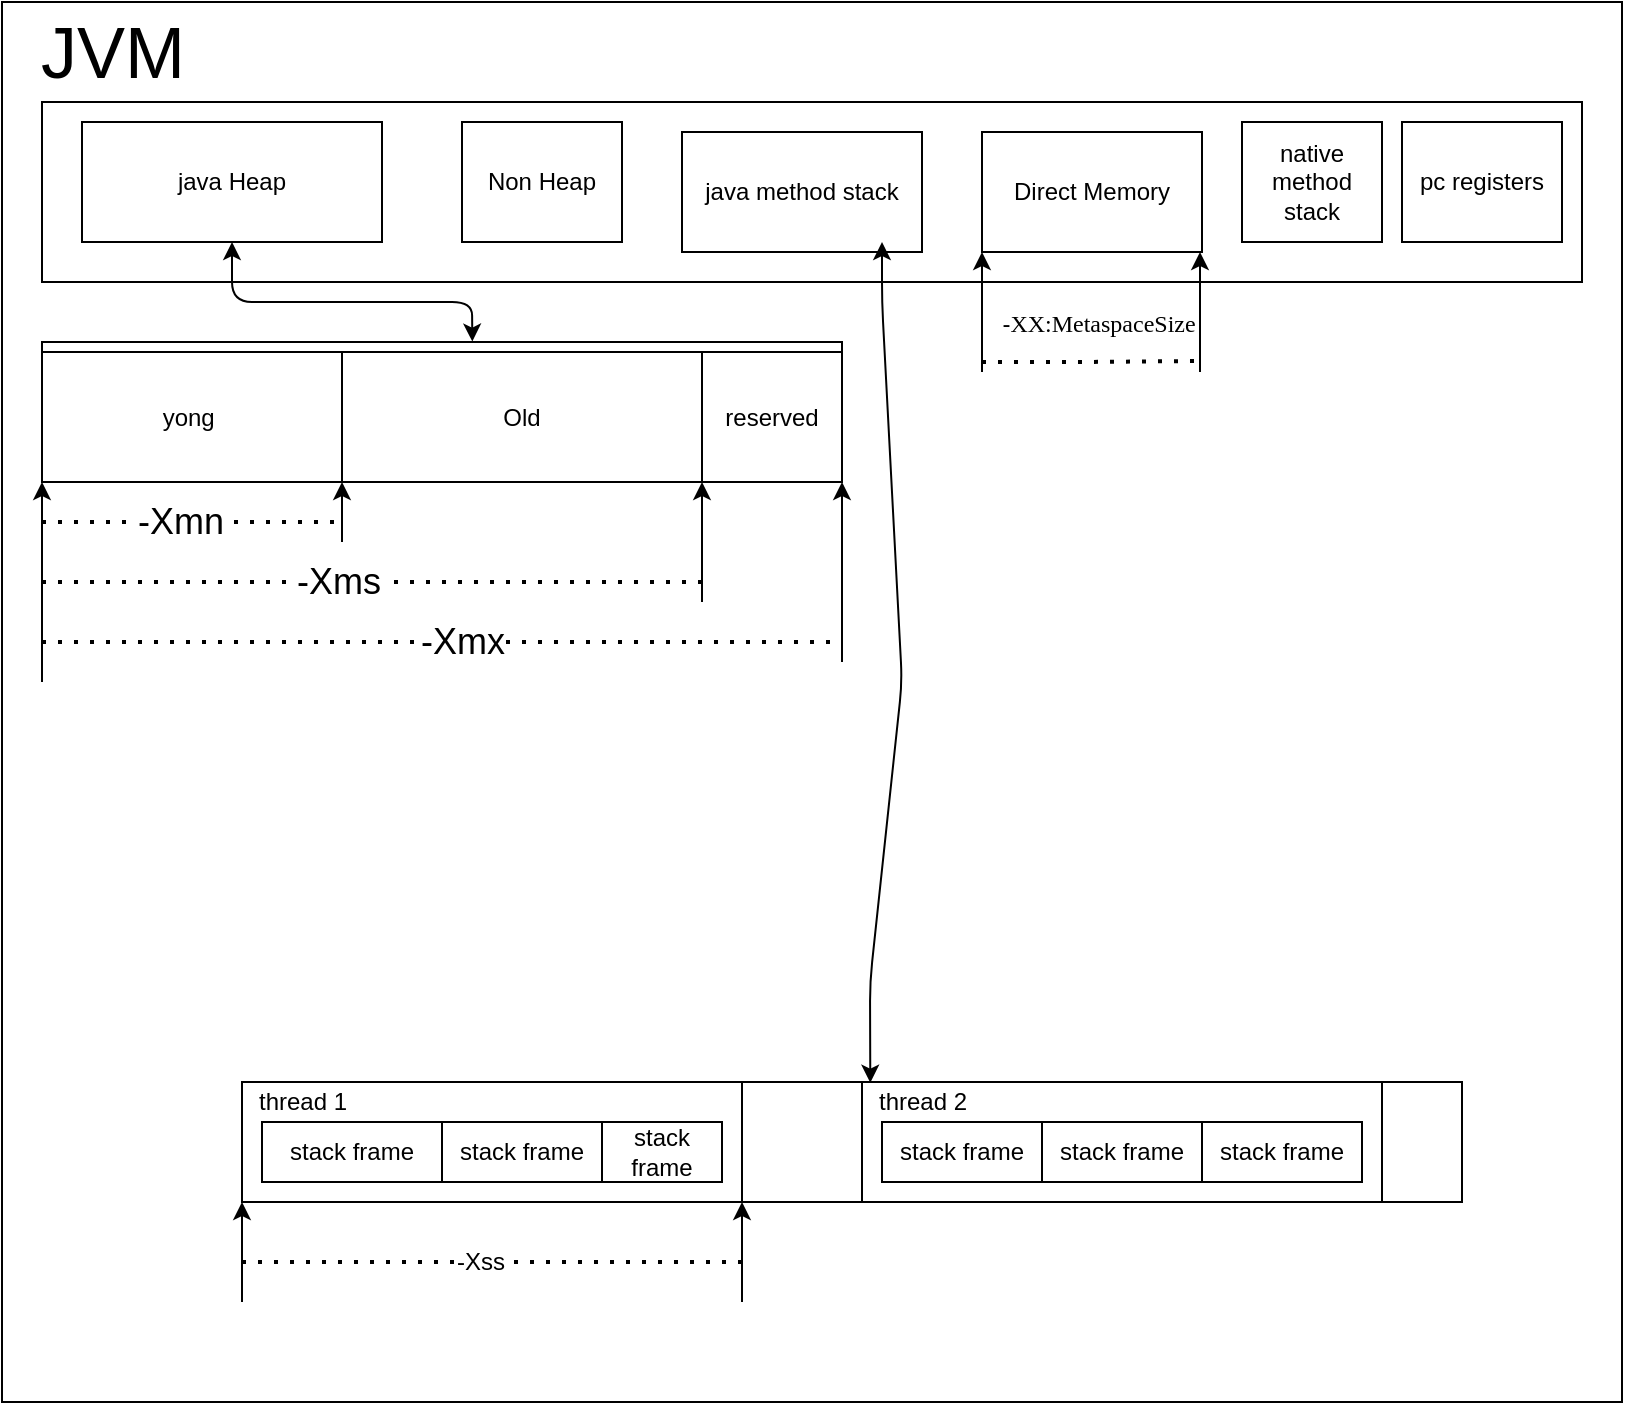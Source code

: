 <mxfile version="14.1.8" type="github">
  <diagram id="HMHWYEoRDYEV77XnEjbr" name="Page-1">
    <mxGraphModel dx="1278" dy="548" grid="1" gridSize="10" guides="1" tooltips="1" connect="1" arrows="1" fold="1" page="1" pageScale="1" pageWidth="850" pageHeight="1100" math="0" shadow="0">
      <root>
        <mxCell id="0" />
        <mxCell id="1" parent="0" />
        <mxCell id="Bd0iO2E9fn0XYFr_jrLQ-27" value="" style="rounded=0;whiteSpace=wrap;html=1;" parent="1" vertex="1">
          <mxGeometry x="30" y="300" width="300" height="120" as="geometry" />
        </mxCell>
        <mxCell id="Bd0iO2E9fn0XYFr_jrLQ-26" value="" style="rounded=0;whiteSpace=wrap;html=1;" parent="1" vertex="1">
          <mxGeometry x="30" y="310" width="310" height="120" as="geometry" />
        </mxCell>
        <mxCell id="Bd0iO2E9fn0XYFr_jrLQ-1" value="" style="rounded=0;whiteSpace=wrap;html=1;" parent="1" vertex="1">
          <mxGeometry x="20" y="190" width="810" height="700" as="geometry" />
        </mxCell>
        <mxCell id="Bd0iO2E9fn0XYFr_jrLQ-2" value="&lt;font style=&quot;font-size: 36px&quot;&gt;JVM&lt;/font&gt;" style="text;html=1;resizable=0;autosize=1;align=center;verticalAlign=middle;points=[];fillColor=none;strokeColor=none;rounded=0;" parent="1" vertex="1">
          <mxGeometry x="30" y="200" width="90" height="30" as="geometry" />
        </mxCell>
        <mxCell id="Bd0iO2E9fn0XYFr_jrLQ-40" value="" style="rounded=0;whiteSpace=wrap;html=1;" parent="1" vertex="1">
          <mxGeometry x="40" y="240" width="770" height="90" as="geometry" />
        </mxCell>
        <mxCell id="Bd0iO2E9fn0XYFr_jrLQ-41" value="java Heap" style="rounded=0;whiteSpace=wrap;html=1;" parent="1" vertex="1">
          <mxGeometry x="60" y="250" width="150" height="60" as="geometry" />
        </mxCell>
        <mxCell id="Bd0iO2E9fn0XYFr_jrLQ-42" value="Non Heap" style="rounded=0;whiteSpace=wrap;html=1;" parent="1" vertex="1">
          <mxGeometry x="250" y="250" width="80" height="60" as="geometry" />
        </mxCell>
        <mxCell id="Bd0iO2E9fn0XYFr_jrLQ-43" value="java method stack" style="rounded=0;whiteSpace=wrap;html=1;" parent="1" vertex="1">
          <mxGeometry x="360" y="255" width="120" height="60" as="geometry" />
        </mxCell>
        <mxCell id="Bd0iO2E9fn0XYFr_jrLQ-44" value="native method stack" style="rounded=0;whiteSpace=wrap;html=1;" parent="1" vertex="1">
          <mxGeometry x="640" y="250" width="70" height="60" as="geometry" />
        </mxCell>
        <mxCell id="Bd0iO2E9fn0XYFr_jrLQ-45" value="pc registers" style="rounded=0;whiteSpace=wrap;html=1;" parent="1" vertex="1">
          <mxGeometry x="720" y="250" width="80" height="60" as="geometry" />
        </mxCell>
        <mxCell id="Bd0iO2E9fn0XYFr_jrLQ-46" value="" style="rounded=0;whiteSpace=wrap;html=1;" parent="1" vertex="1">
          <mxGeometry x="40" y="360" width="400" height="70" as="geometry" />
        </mxCell>
        <mxCell id="Bd0iO2E9fn0XYFr_jrLQ-49" value="yong&amp;nbsp;" style="rounded=0;whiteSpace=wrap;html=1;" parent="1" vertex="1">
          <mxGeometry x="40" y="365" width="150" height="65" as="geometry" />
        </mxCell>
        <mxCell id="Bd0iO2E9fn0XYFr_jrLQ-50" value="Old" style="rounded=0;whiteSpace=wrap;html=1;" parent="1" vertex="1">
          <mxGeometry x="190" y="365" width="180" height="65" as="geometry" />
        </mxCell>
        <mxCell id="Bd0iO2E9fn0XYFr_jrLQ-56" value="" style="endArrow=none;dashed=1;html=1;dashPattern=1 3;strokeWidth=2;" parent="1" edge="1">
          <mxGeometry width="50" height="50" relative="1" as="geometry">
            <mxPoint x="40" y="510" as="sourcePoint" />
            <mxPoint x="440" y="510" as="targetPoint" />
          </mxGeometry>
        </mxCell>
        <mxCell id="Bd0iO2E9fn0XYFr_jrLQ-61" value="&lt;font style=&quot;font-size: 18px&quot;&gt;-Xmx&lt;/font&gt;" style="edgeLabel;html=1;align=center;verticalAlign=middle;resizable=0;points=[];" parent="Bd0iO2E9fn0XYFr_jrLQ-56" vertex="1" connectable="0">
          <mxGeometry x="-0.143" y="-1" relative="1" as="geometry">
            <mxPoint x="38.67" y="-1" as="offset" />
          </mxGeometry>
        </mxCell>
        <mxCell id="Bd0iO2E9fn0XYFr_jrLQ-57" value="" style="endArrow=none;dashed=1;html=1;dashPattern=1 3;strokeWidth=2;" parent="1" edge="1">
          <mxGeometry width="50" height="50" relative="1" as="geometry">
            <mxPoint x="40" y="480" as="sourcePoint" />
            <mxPoint x="370" y="480" as="targetPoint" />
          </mxGeometry>
        </mxCell>
        <mxCell id="Bd0iO2E9fn0XYFr_jrLQ-59" value="&lt;font style=&quot;font-size: 18px&quot;&gt;-Xms&lt;/font&gt;" style="edgeLabel;html=1;align=center;verticalAlign=middle;resizable=0;points=[];" parent="Bd0iO2E9fn0XYFr_jrLQ-57" vertex="1" connectable="0">
          <mxGeometry x="-0.103" y="-3" relative="1" as="geometry">
            <mxPoint y="-3" as="offset" />
          </mxGeometry>
        </mxCell>
        <mxCell id="Bd0iO2E9fn0XYFr_jrLQ-63" value="" style="endArrow=none;dashed=1;html=1;dashPattern=1 3;strokeWidth=2;" parent="1" edge="1">
          <mxGeometry width="50" height="50" relative="1" as="geometry">
            <mxPoint x="40" y="450" as="sourcePoint" />
            <mxPoint x="190" y="450" as="targetPoint" />
          </mxGeometry>
        </mxCell>
        <mxCell id="Bd0iO2E9fn0XYFr_jrLQ-64" value="&lt;font style=&quot;font-size: 18px&quot;&gt;-Xmn&lt;/font&gt;" style="edgeLabel;html=1;align=center;verticalAlign=middle;resizable=0;points=[];" parent="Bd0iO2E9fn0XYFr_jrLQ-63" vertex="1" connectable="0">
          <mxGeometry x="-0.103" y="-3" relative="1" as="geometry">
            <mxPoint x="1" y="-3" as="offset" />
          </mxGeometry>
        </mxCell>
        <mxCell id="Bd0iO2E9fn0XYFr_jrLQ-65" value="" style="endArrow=classic;html=1;entryX=0;entryY=1;entryDx=0;entryDy=0;" parent="1" target="Bd0iO2E9fn0XYFr_jrLQ-46" edge="1">
          <mxGeometry width="50" height="50" relative="1" as="geometry">
            <mxPoint x="40" y="530" as="sourcePoint" />
            <mxPoint x="100" y="525" as="targetPoint" />
          </mxGeometry>
        </mxCell>
        <mxCell id="Bd0iO2E9fn0XYFr_jrLQ-66" value="" style="endArrow=classic;html=1;" parent="1" edge="1">
          <mxGeometry width="50" height="50" relative="1" as="geometry">
            <mxPoint x="440" y="520" as="sourcePoint" />
            <mxPoint x="440" y="430" as="targetPoint" />
          </mxGeometry>
        </mxCell>
        <mxCell id="Bd0iO2E9fn0XYFr_jrLQ-67" value="" style="endArrow=classic;html=1;" parent="1" edge="1">
          <mxGeometry width="50" height="50" relative="1" as="geometry">
            <mxPoint x="370" y="490" as="sourcePoint" />
            <mxPoint x="370" y="430" as="targetPoint" />
          </mxGeometry>
        </mxCell>
        <mxCell id="Bd0iO2E9fn0XYFr_jrLQ-68" value="" style="endArrow=classic;html=1;entryX=0;entryY=1;entryDx=0;entryDy=0;" parent="1" target="Bd0iO2E9fn0XYFr_jrLQ-50" edge="1">
          <mxGeometry width="50" height="50" relative="1" as="geometry">
            <mxPoint x="190" y="460" as="sourcePoint" />
            <mxPoint x="190" y="420" as="targetPoint" />
          </mxGeometry>
        </mxCell>
        <mxCell id="Bd0iO2E9fn0XYFr_jrLQ-74" value="" style="endArrow=classic;startArrow=classic;html=1;entryX=0.5;entryY=1;entryDx=0;entryDy=0;exitX=0.362;exitY=-0.08;exitDx=0;exitDy=0;exitPerimeter=0;" parent="1" source="Bd0iO2E9fn0XYFr_jrLQ-50" target="Bd0iO2E9fn0XYFr_jrLQ-41" edge="1">
          <mxGeometry width="50" height="50" relative="1" as="geometry">
            <mxPoint x="516.5" y="623" as="sourcePoint" />
            <mxPoint x="270" y="320" as="targetPoint" />
            <Array as="points">
              <mxPoint x="255" y="340" />
              <mxPoint x="190" y="340" />
              <mxPoint x="135" y="340" />
            </Array>
          </mxGeometry>
        </mxCell>
        <mxCell id="Bd0iO2E9fn0XYFr_jrLQ-76" value="Direct Memory" style="rounded=0;whiteSpace=wrap;html=1;" parent="1" vertex="1">
          <mxGeometry x="510" y="255" width="110" height="60" as="geometry" />
        </mxCell>
        <mxCell id="Bd0iO2E9fn0XYFr_jrLQ-77" value="" style="endArrow=classic;html=1;entryX=0;entryY=1;entryDx=0;entryDy=0;" parent="1" edge="1">
          <mxGeometry width="50" height="50" relative="1" as="geometry">
            <mxPoint x="510" y="375" as="sourcePoint" />
            <mxPoint x="510" y="315" as="targetPoint" />
          </mxGeometry>
        </mxCell>
        <mxCell id="Bd0iO2E9fn0XYFr_jrLQ-78" value="" style="endArrow=classic;html=1;entryX=0;entryY=1;entryDx=0;entryDy=0;" parent="1" edge="1">
          <mxGeometry width="50" height="50" relative="1" as="geometry">
            <mxPoint x="619" y="375" as="sourcePoint" />
            <mxPoint x="619" y="315" as="targetPoint" />
            <Array as="points">
              <mxPoint x="619" y="365" />
            </Array>
          </mxGeometry>
        </mxCell>
        <mxCell id="Bd0iO2E9fn0XYFr_jrLQ-79" value="" style="endArrow=none;dashed=1;html=1;dashPattern=1 3;strokeWidth=2;" parent="1" edge="1">
          <mxGeometry width="50" height="50" relative="1" as="geometry">
            <mxPoint x="510" y="370" as="sourcePoint" />
            <mxPoint x="620" y="369.5" as="targetPoint" />
            <Array as="points">
              <mxPoint x="560" y="370" />
            </Array>
          </mxGeometry>
        </mxCell>
        <mxCell id="Bd0iO2E9fn0XYFr_jrLQ-80" value="&lt;font&gt;&lt;font style=&quot;font-size: 12px&quot;&gt;-&lt;span style=&quot;background-color: rgba(0 , 0 , 0 , 0) ; font-family: &amp;#34;microsoft yahei&amp;#34; , &amp;#34;stxihei&amp;#34; ; text-align: left&quot;&gt;XX:MetaspaceSize&lt;/span&gt;&lt;/font&gt;&lt;br&gt;&lt;/font&gt;" style="edgeLabel;html=1;align=center;verticalAlign=middle;resizable=0;points=[];" parent="Bd0iO2E9fn0XYFr_jrLQ-79" vertex="1" connectable="0">
          <mxGeometry x="-0.143" y="-1" relative="1" as="geometry">
            <mxPoint x="11" y="-20.5" as="offset" />
          </mxGeometry>
        </mxCell>
        <mxCell id="Bd0iO2E9fn0XYFr_jrLQ-81" value="" style="rounded=0;whiteSpace=wrap;html=1;" parent="1" vertex="1">
          <mxGeometry x="140" y="730" width="610" height="60" as="geometry" />
        </mxCell>
        <mxCell id="Bd0iO2E9fn0XYFr_jrLQ-82" value="" style="endArrow=classic;startArrow=classic;html=1;exitX=0.515;exitY=0.006;exitDx=0;exitDy=0;exitPerimeter=0;" parent="1" source="Bd0iO2E9fn0XYFr_jrLQ-81" edge="1">
          <mxGeometry width="50" height="50" relative="1" as="geometry">
            <mxPoint x="510" y="580" as="sourcePoint" />
            <mxPoint x="460" y="310" as="targetPoint" />
            <Array as="points">
              <mxPoint x="454" y="680" />
              <mxPoint x="470" y="530" />
              <mxPoint x="460" y="340" />
              <mxPoint x="460" y="310" />
            </Array>
          </mxGeometry>
        </mxCell>
        <mxCell id="Bd0iO2E9fn0XYFr_jrLQ-83" value="" style="rounded=0;whiteSpace=wrap;html=1;" parent="1" vertex="1">
          <mxGeometry x="140" y="730" width="250" height="60" as="geometry" />
        </mxCell>
        <mxCell id="Bd0iO2E9fn0XYFr_jrLQ-86" value="reserved" style="rounded=0;whiteSpace=wrap;html=1;" parent="1" vertex="1">
          <mxGeometry x="370" y="365" width="70" height="65" as="geometry" />
        </mxCell>
        <mxCell id="Bd0iO2E9fn0XYFr_jrLQ-88" value="" style="rounded=0;whiteSpace=wrap;html=1;" parent="1" vertex="1">
          <mxGeometry x="450" y="730" width="260" height="60" as="geometry" />
        </mxCell>
        <mxCell id="Bd0iO2E9fn0XYFr_jrLQ-89" value="&lt;font style=&quot;font-size: 12px&quot;&gt;thread 1&lt;br&gt;&lt;/font&gt;" style="text;html=1;resizable=0;autosize=1;align=center;verticalAlign=middle;points=[];fillColor=none;strokeColor=none;rounded=0;" parent="1" vertex="1">
          <mxGeometry x="140" y="730" width="60" height="20" as="geometry" />
        </mxCell>
        <mxCell id="Bd0iO2E9fn0XYFr_jrLQ-90" value="&lt;font style=&quot;font-size: 12px&quot;&gt;thread 2&lt;br&gt;&lt;/font&gt;" style="text;html=1;resizable=0;autosize=1;align=center;verticalAlign=middle;points=[];fillColor=none;strokeColor=none;rounded=0;" parent="1" vertex="1">
          <mxGeometry x="450" y="730" width="60" height="20" as="geometry" />
        </mxCell>
        <mxCell id="Bd0iO2E9fn0XYFr_jrLQ-91" value="stack frame" style="rounded=0;whiteSpace=wrap;html=1;" parent="1" vertex="1">
          <mxGeometry x="150" y="750" width="90" height="30" as="geometry" />
        </mxCell>
        <mxCell id="Bd0iO2E9fn0XYFr_jrLQ-92" value="stack frame" style="rounded=0;whiteSpace=wrap;html=1;" parent="1" vertex="1">
          <mxGeometry x="240" y="750" width="80" height="30" as="geometry" />
        </mxCell>
        <mxCell id="Bd0iO2E9fn0XYFr_jrLQ-93" value="stack frame" style="rounded=0;whiteSpace=wrap;html=1;" parent="1" vertex="1">
          <mxGeometry x="320" y="750" width="60" height="30" as="geometry" />
        </mxCell>
        <mxCell id="Bd0iO2E9fn0XYFr_jrLQ-94" value="stack frame" style="rounded=0;whiteSpace=wrap;html=1;" parent="1" vertex="1">
          <mxGeometry x="460" y="750" width="80" height="30" as="geometry" />
        </mxCell>
        <mxCell id="Bd0iO2E9fn0XYFr_jrLQ-95" value="stack frame" style="rounded=0;whiteSpace=wrap;html=1;" parent="1" vertex="1">
          <mxGeometry x="540" y="750" width="80" height="30" as="geometry" />
        </mxCell>
        <mxCell id="Bd0iO2E9fn0XYFr_jrLQ-97" value="stack frame" style="rounded=0;whiteSpace=wrap;html=1;" parent="1" vertex="1">
          <mxGeometry x="620" y="750" width="80" height="30" as="geometry" />
        </mxCell>
        <mxCell id="Bd0iO2E9fn0XYFr_jrLQ-98" value="" style="endArrow=classic;html=1;entryX=0;entryY=1;entryDx=0;entryDy=0;" parent="1" edge="1">
          <mxGeometry width="50" height="50" relative="1" as="geometry">
            <mxPoint x="140" y="840" as="sourcePoint" />
            <mxPoint x="140" y="790" as="targetPoint" />
          </mxGeometry>
        </mxCell>
        <mxCell id="Bd0iO2E9fn0XYFr_jrLQ-99" value="" style="endArrow=classic;html=1;entryX=0;entryY=1;entryDx=0;entryDy=0;" parent="1" edge="1">
          <mxGeometry width="50" height="50" relative="1" as="geometry">
            <mxPoint x="390" y="840" as="sourcePoint" />
            <mxPoint x="390" y="790" as="targetPoint" />
          </mxGeometry>
        </mxCell>
        <mxCell id="Bd0iO2E9fn0XYFr_jrLQ-100" value="" style="endArrow=none;dashed=1;html=1;dashPattern=1 3;strokeWidth=2;" parent="1" edge="1">
          <mxGeometry width="50" height="50" relative="1" as="geometry">
            <mxPoint x="140" y="820" as="sourcePoint" />
            <mxPoint x="390" y="820" as="targetPoint" />
          </mxGeometry>
        </mxCell>
        <mxCell id="Bd0iO2E9fn0XYFr_jrLQ-101" value="&lt;font&gt;&lt;span style=&quot;font-size: 12px&quot;&gt;-Xss&lt;/span&gt;&lt;br&gt;&lt;/font&gt;" style="edgeLabel;html=1;align=center;verticalAlign=middle;resizable=0;points=[];" parent="Bd0iO2E9fn0XYFr_jrLQ-100" vertex="1" connectable="0">
          <mxGeometry x="-0.143" y="-1" relative="1" as="geometry">
            <mxPoint x="11.33" y="-1" as="offset" />
          </mxGeometry>
        </mxCell>
      </root>
    </mxGraphModel>
  </diagram>
</mxfile>

